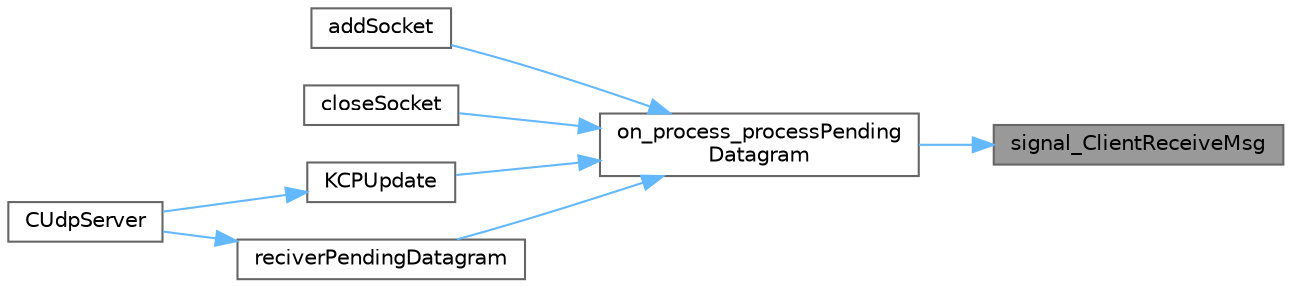 digraph "signal_ClientReceiveMsg"
{
 // LATEX_PDF_SIZE
  bgcolor="transparent";
  edge [fontname=Helvetica,fontsize=10,labelfontname=Helvetica,labelfontsize=10];
  node [fontname=Helvetica,fontsize=10,shape=box,height=0.2,width=0.4];
  rankdir="RL";
  Node1 [id="Node000001",label="signal_ClientReceiveMsg",height=0.2,width=0.4,color="gray40", fillcolor="grey60", style="filled", fontcolor="black",tooltip="处理收到的客户端信息"];
  Node1 -> Node2 [id="edge1_Node000001_Node000002",dir="back",color="steelblue1",style="solid",tooltip=" "];
  Node2 [id="Node000002",label="on_process_processPending\lDatagram",height=0.2,width=0.4,color="grey40", fillcolor="white", style="filled",URL="$class_c_udp_server.html#a32c8ff0163e2fe2ee870c8f06e08357a",tooltip=" "];
  Node2 -> Node3 [id="edge2_Node000002_Node000003",dir="back",color="steelblue1",style="solid",tooltip=" "];
  Node3 [id="Node000003",label="addSocket",height=0.2,width=0.4,color="grey40", fillcolor="white", style="filled",URL="$class_c_udp_server.html#a616d86c2e9d20c6c81fca00d1ba0ecaa",tooltip="添加一个新的客户端"];
  Node2 -> Node4 [id="edge3_Node000002_Node000004",dir="back",color="steelblue1",style="solid",tooltip=" "];
  Node4 [id="Node000004",label="closeSocket",height=0.2,width=0.4,color="grey40", fillcolor="white", style="filled",URL="$class_c_udp_server.html#ad93959a590e20f0755b3d53c4176f74a",tooltip="关闭指定的socket"];
  Node2 -> Node5 [id="edge4_Node000002_Node000005",dir="back",color="steelblue1",style="solid",tooltip=" "];
  Node5 [id="Node000005",label="KCPUpdate",height=0.2,width=0.4,color="grey40", fillcolor="white", style="filled",URL="$class_c_udp_server.html#a13640ae10c35f12a456274c76e452fe9",tooltip=" "];
  Node5 -> Node6 [id="edge5_Node000005_Node000006",dir="back",color="steelblue1",style="solid",tooltip=" "];
  Node6 [id="Node000006",label="CUdpServer",height=0.2,width=0.4,color="grey40", fillcolor="white", style="filled",URL="$class_c_udp_server.html#a2fe69e76d8f3a04f48fb6d829552d5c9",tooltip=" "];
  Node2 -> Node7 [id="edge6_Node000002_Node000007",dir="back",color="steelblue1",style="solid",tooltip=" "];
  Node7 [id="Node000007",label="reciverPendingDatagram",height=0.2,width=0.4,color="grey40", fillcolor="white", style="filled",URL="$class_c_udp_server.html#aec7b1554ec634e5cd21efe2ad61c1e47",tooltip=" "];
  Node7 -> Node6 [id="edge7_Node000007_Node000006",dir="back",color="steelblue1",style="solid",tooltip=" "];
}
